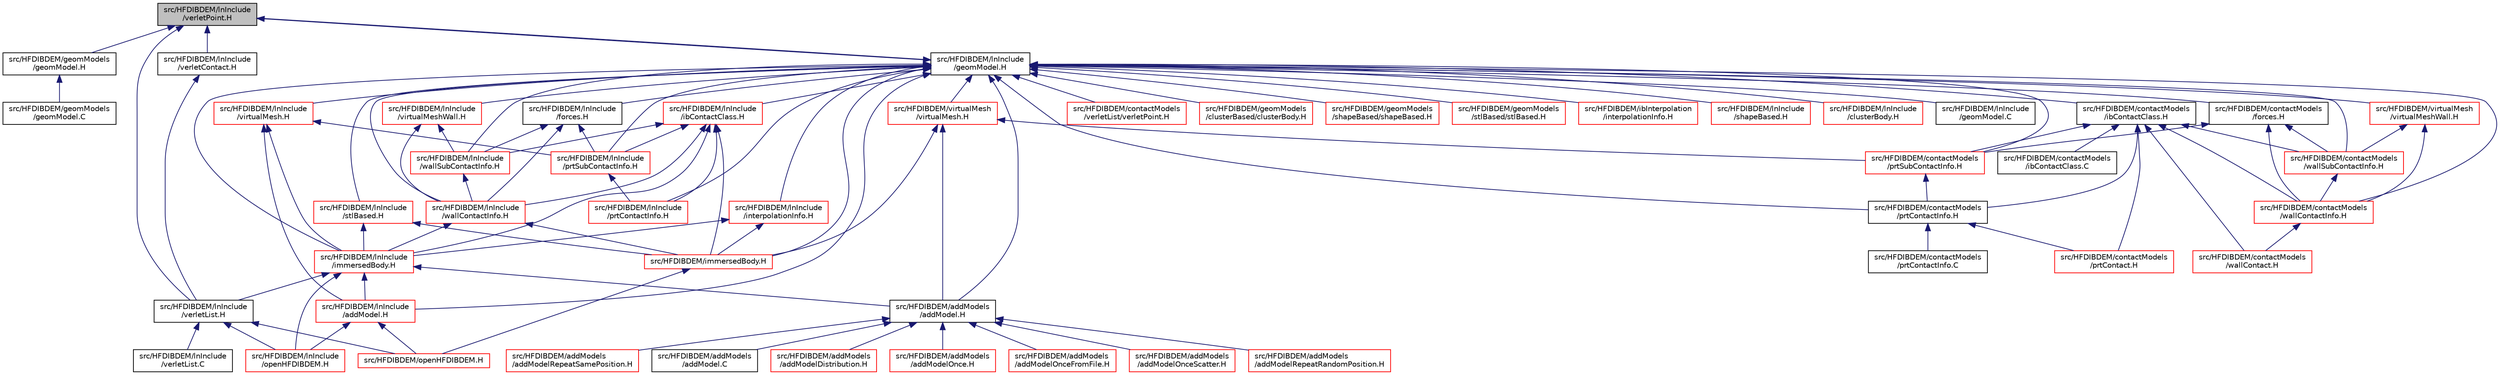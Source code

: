 digraph "src/HFDIBDEM/lnInclude/verletPoint.H"
{
 // LATEX_PDF_SIZE
  edge [fontname="Helvetica",fontsize="10",labelfontname="Helvetica",labelfontsize="10"];
  node [fontname="Helvetica",fontsize="10",shape=record];
  Node1 [label="src/HFDIBDEM/lnInclude\l/verletPoint.H",height=0.2,width=0.4,color="black", fillcolor="grey75", style="filled", fontcolor="black",tooltip=" "];
  Node1 -> Node2 [dir="back",color="midnightblue",fontsize="10",style="solid",fontname="Helvetica"];
  Node2 [label="src/HFDIBDEM/geomModels\l/geomModel.H",height=0.2,width=0.4,color="black", fillcolor="white", style="filled",URL="$geomModels_2geomModel_8H.html",tooltip=" "];
  Node2 -> Node3 [dir="back",color="midnightblue",fontsize="10",style="solid",fontname="Helvetica"];
  Node3 [label="src/HFDIBDEM/geomModels\l/geomModel.C",height=0.2,width=0.4,color="black", fillcolor="white", style="filled",URL="$geomModels_2geomModel_8C.html",tooltip=" "];
  Node1 -> Node4 [dir="back",color="midnightblue",fontsize="10",style="solid",fontname="Helvetica"];
  Node4 [label="src/HFDIBDEM/lnInclude\l/geomModel.H",height=0.2,width=0.4,color="black", fillcolor="white", style="filled",URL="$lnInclude_2geomModel_8H.html",tooltip=" "];
  Node4 -> Node5 [dir="back",color="midnightblue",fontsize="10",style="solid",fontname="Helvetica"];
  Node5 [label="src/HFDIBDEM/addModels\l/addModel.H",height=0.2,width=0.4,color="black", fillcolor="white", style="filled",URL="$addModels_2addModel_8H.html",tooltip=" "];
  Node5 -> Node6 [dir="back",color="midnightblue",fontsize="10",style="solid",fontname="Helvetica"];
  Node6 [label="src/HFDIBDEM/addModels\l/addModel.C",height=0.2,width=0.4,color="black", fillcolor="white", style="filled",URL="$addModels_2addModel_8C.html",tooltip=" "];
  Node5 -> Node7 [dir="back",color="midnightblue",fontsize="10",style="solid",fontname="Helvetica"];
  Node7 [label="src/HFDIBDEM/addModels\l/addModelDistribution.H",height=0.2,width=0.4,color="red", fillcolor="white", style="filled",URL="$addModels_2addModelDistribution_8H.html",tooltip=" "];
  Node5 -> Node9 [dir="back",color="midnightblue",fontsize="10",style="solid",fontname="Helvetica"];
  Node9 [label="src/HFDIBDEM/addModels\l/addModelOnce.H",height=0.2,width=0.4,color="red", fillcolor="white", style="filled",URL="$addModels_2addModelOnce_8H.html",tooltip=" "];
  Node5 -> Node11 [dir="back",color="midnightblue",fontsize="10",style="solid",fontname="Helvetica"];
  Node11 [label="src/HFDIBDEM/addModels\l/addModelOnceFromFile.H",height=0.2,width=0.4,color="red", fillcolor="white", style="filled",URL="$addModels_2addModelOnceFromFile_8H.html",tooltip=" "];
  Node5 -> Node13 [dir="back",color="midnightblue",fontsize="10",style="solid",fontname="Helvetica"];
  Node13 [label="src/HFDIBDEM/addModels\l/addModelOnceScatter.H",height=0.2,width=0.4,color="red", fillcolor="white", style="filled",URL="$addModels_2addModelOnceScatter_8H.html",tooltip=" "];
  Node5 -> Node15 [dir="back",color="midnightblue",fontsize="10",style="solid",fontname="Helvetica"];
  Node15 [label="src/HFDIBDEM/addModels\l/addModelRepeatRandomPosition.H",height=0.2,width=0.4,color="red", fillcolor="white", style="filled",URL="$addModels_2addModelRepeatRandomPosition_8H.html",tooltip=" "];
  Node5 -> Node17 [dir="back",color="midnightblue",fontsize="10",style="solid",fontname="Helvetica"];
  Node17 [label="src/HFDIBDEM/addModels\l/addModelRepeatSamePosition.H",height=0.2,width=0.4,color="red", fillcolor="white", style="filled",URL="$addModels_2addModelRepeatSamePosition_8H.html",tooltip=" "];
  Node4 -> Node19 [dir="back",color="midnightblue",fontsize="10",style="solid",fontname="Helvetica"];
  Node19 [label="src/HFDIBDEM/contactModels\l/ibContactClass.H",height=0.2,width=0.4,color="black", fillcolor="white", style="filled",URL="$contactModels_2ibContactClass_8H.html",tooltip=" "];
  Node19 -> Node20 [dir="back",color="midnightblue",fontsize="10",style="solid",fontname="Helvetica"];
  Node20 [label="src/HFDIBDEM/contactModels\l/prtContact.H",height=0.2,width=0.4,color="red", fillcolor="white", style="filled",URL="$contactModels_2prtContact_8H.html",tooltip=" "];
  Node19 -> Node23 [dir="back",color="midnightblue",fontsize="10",style="solid",fontname="Helvetica"];
  Node23 [label="src/HFDIBDEM/contactModels\l/prtContactInfo.H",height=0.2,width=0.4,color="black", fillcolor="white", style="filled",URL="$contactModels_2prtContactInfo_8H.html",tooltip=" "];
  Node23 -> Node20 [dir="back",color="midnightblue",fontsize="10",style="solid",fontname="Helvetica"];
  Node23 -> Node24 [dir="back",color="midnightblue",fontsize="10",style="solid",fontname="Helvetica"];
  Node24 [label="src/HFDIBDEM/contactModels\l/prtContactInfo.C",height=0.2,width=0.4,color="black", fillcolor="white", style="filled",URL="$contactModels_2prtContactInfo_8C.html",tooltip=" "];
  Node19 -> Node25 [dir="back",color="midnightblue",fontsize="10",style="solid",fontname="Helvetica"];
  Node25 [label="src/HFDIBDEM/contactModels\l/prtSubContactInfo.H",height=0.2,width=0.4,color="red", fillcolor="white", style="filled",URL="$contactModels_2prtSubContactInfo_8H.html",tooltip=" "];
  Node25 -> Node23 [dir="back",color="midnightblue",fontsize="10",style="solid",fontname="Helvetica"];
  Node19 -> Node27 [dir="back",color="midnightblue",fontsize="10",style="solid",fontname="Helvetica"];
  Node27 [label="src/HFDIBDEM/contactModels\l/wallContact.H",height=0.2,width=0.4,color="red", fillcolor="white", style="filled",URL="$contactModels_2wallContact_8H.html",tooltip=" "];
  Node19 -> Node29 [dir="back",color="midnightblue",fontsize="10",style="solid",fontname="Helvetica"];
  Node29 [label="src/HFDIBDEM/contactModels\l/wallContactInfo.H",height=0.2,width=0.4,color="red", fillcolor="white", style="filled",URL="$contactModels_2wallContactInfo_8H.html",tooltip=" "];
  Node29 -> Node27 [dir="back",color="midnightblue",fontsize="10",style="solid",fontname="Helvetica"];
  Node19 -> Node33 [dir="back",color="midnightblue",fontsize="10",style="solid",fontname="Helvetica"];
  Node33 [label="src/HFDIBDEM/contactModels\l/wallSubContactInfo.H",height=0.2,width=0.4,color="red", fillcolor="white", style="filled",URL="$contactModels_2wallSubContactInfo_8H.html",tooltip=" "];
  Node33 -> Node29 [dir="back",color="midnightblue",fontsize="10",style="solid",fontname="Helvetica"];
  Node19 -> Node35 [dir="back",color="midnightblue",fontsize="10",style="solid",fontname="Helvetica"];
  Node35 [label="src/HFDIBDEM/contactModels\l/ibContactClass.C",height=0.2,width=0.4,color="black", fillcolor="white", style="filled",URL="$contactModels_2ibContactClass_8C.html",tooltip=" "];
  Node4 -> Node23 [dir="back",color="midnightblue",fontsize="10",style="solid",fontname="Helvetica"];
  Node4 -> Node25 [dir="back",color="midnightblue",fontsize="10",style="solid",fontname="Helvetica"];
  Node4 -> Node36 [dir="back",color="midnightblue",fontsize="10",style="solid",fontname="Helvetica"];
  Node36 [label="src/HFDIBDEM/contactModels\l/forces.H",height=0.2,width=0.4,color="black", fillcolor="white", style="filled",URL="$contactModels_2forces_8H.html",tooltip=" "];
  Node36 -> Node25 [dir="back",color="midnightblue",fontsize="10",style="solid",fontname="Helvetica"];
  Node36 -> Node29 [dir="back",color="midnightblue",fontsize="10",style="solid",fontname="Helvetica"];
  Node36 -> Node33 [dir="back",color="midnightblue",fontsize="10",style="solid",fontname="Helvetica"];
  Node4 -> Node29 [dir="back",color="midnightblue",fontsize="10",style="solid",fontname="Helvetica"];
  Node4 -> Node33 [dir="back",color="midnightblue",fontsize="10",style="solid",fontname="Helvetica"];
  Node4 -> Node37 [dir="back",color="midnightblue",fontsize="10",style="solid",fontname="Helvetica"];
  Node37 [label="src/HFDIBDEM/contactModels\l/verletList/verletPoint.H",height=0.2,width=0.4,color="red", fillcolor="white", style="filled",URL="$contactModels_2verletList_2verletPoint_8H.html",tooltip=" "];
  Node4 -> Node41 [dir="back",color="midnightblue",fontsize="10",style="solid",fontname="Helvetica"];
  Node41 [label="src/HFDIBDEM/geomModels\l/clusterBased/clusterBody.H",height=0.2,width=0.4,color="red", fillcolor="white", style="filled",URL="$geomModels_2clusterBased_2clusterBody_8H.html",tooltip=" "];
  Node4 -> Node45 [dir="back",color="midnightblue",fontsize="10",style="solid",fontname="Helvetica"];
  Node45 [label="src/HFDIBDEM/geomModels\l/shapeBased/shapeBased.H",height=0.2,width=0.4,color="red", fillcolor="white", style="filled",URL="$geomModels_2shapeBased_2shapeBased_8H.html",tooltip=" "];
  Node4 -> Node49 [dir="back",color="midnightblue",fontsize="10",style="solid",fontname="Helvetica"];
  Node49 [label="src/HFDIBDEM/geomModels\l/stlBased/stlBased.H",height=0.2,width=0.4,color="red", fillcolor="white", style="filled",URL="$geomModels_2stlBased_2stlBased_8H.html",tooltip=" "];
  Node4 -> Node55 [dir="back",color="midnightblue",fontsize="10",style="solid",fontname="Helvetica"];
  Node55 [label="src/HFDIBDEM/ibInterpolation\l/interpolationInfo.H",height=0.2,width=0.4,color="red", fillcolor="white", style="filled",URL="$ibInterpolation_2interpolationInfo_8H.html",tooltip=" "];
  Node4 -> Node58 [dir="back",color="midnightblue",fontsize="10",style="solid",fontname="Helvetica"];
  Node58 [label="src/HFDIBDEM/immersedBody.H",height=0.2,width=0.4,color="red", fillcolor="white", style="filled",URL="$immersedBody_8H.html",tooltip=" "];
  Node58 -> Node60 [dir="back",color="midnightblue",fontsize="10",style="solid",fontname="Helvetica"];
  Node60 [label="src/HFDIBDEM/openHFDIBDEM.H",height=0.2,width=0.4,color="red", fillcolor="white", style="filled",URL="$openHFDIBDEM_8H.html",tooltip=" "];
  Node4 -> Node64 [dir="back",color="midnightblue",fontsize="10",style="solid",fontname="Helvetica"];
  Node64 [label="src/HFDIBDEM/lnInclude\l/addModel.H",height=0.2,width=0.4,color="red", fillcolor="white", style="filled",URL="$lnInclude_2addModel_8H.html",tooltip=" "];
  Node64 -> Node68 [dir="back",color="midnightblue",fontsize="10",style="solid",fontname="Helvetica"];
  Node68 [label="src/HFDIBDEM/lnInclude\l/openHFDIBDEM.H",height=0.2,width=0.4,color="red", fillcolor="white", style="filled",URL="$lnInclude_2openHFDIBDEM_8H.html",tooltip=" "];
  Node64 -> Node60 [dir="back",color="midnightblue",fontsize="10",style="solid",fontname="Helvetica"];
  Node4 -> Node1 [dir="back",color="midnightblue",fontsize="10",style="solid",fontname="Helvetica"];
  Node4 -> Node80 [dir="back",color="midnightblue",fontsize="10",style="solid",fontname="Helvetica"];
  Node80 [label="src/HFDIBDEM/lnInclude\l/stlBased.H",height=0.2,width=0.4,color="red", fillcolor="white", style="filled",URL="$lnInclude_2stlBased_8H.html",tooltip=" "];
  Node80 -> Node58 [dir="back",color="midnightblue",fontsize="10",style="solid",fontname="Helvetica"];
  Node80 -> Node82 [dir="back",color="midnightblue",fontsize="10",style="solid",fontname="Helvetica"];
  Node82 [label="src/HFDIBDEM/lnInclude\l/immersedBody.H",height=0.2,width=0.4,color="red", fillcolor="white", style="filled",URL="$lnInclude_2immersedBody_8H.html",tooltip=" "];
  Node82 -> Node5 [dir="back",color="midnightblue",fontsize="10",style="solid",fontname="Helvetica"];
  Node82 -> Node64 [dir="back",color="midnightblue",fontsize="10",style="solid",fontname="Helvetica"];
  Node82 -> Node68 [dir="back",color="midnightblue",fontsize="10",style="solid",fontname="Helvetica"];
  Node82 -> Node84 [dir="back",color="midnightblue",fontsize="10",style="solid",fontname="Helvetica"];
  Node84 [label="src/HFDIBDEM/lnInclude\l/verletList.H",height=0.2,width=0.4,color="black", fillcolor="white", style="filled",URL="$lnInclude_2verletList_8H.html",tooltip=" "];
  Node84 -> Node68 [dir="back",color="midnightblue",fontsize="10",style="solid",fontname="Helvetica"];
  Node84 -> Node85 [dir="back",color="midnightblue",fontsize="10",style="solid",fontname="Helvetica"];
  Node85 [label="src/HFDIBDEM/lnInclude\l/verletList.C",height=0.2,width=0.4,color="black", fillcolor="white", style="filled",URL="$lnInclude_2verletList_8C.html",tooltip=" "];
  Node84 -> Node60 [dir="back",color="midnightblue",fontsize="10",style="solid",fontname="Helvetica"];
  Node4 -> Node90 [dir="back",color="midnightblue",fontsize="10",style="solid",fontname="Helvetica"];
  Node90 [label="src/HFDIBDEM/lnInclude\l/shapeBased.H",height=0.2,width=0.4,color="red", fillcolor="white", style="filled",URL="$lnInclude_2shapeBased_8H.html",tooltip=" "];
  Node4 -> Node94 [dir="back",color="midnightblue",fontsize="10",style="solid",fontname="Helvetica"];
  Node94 [label="src/HFDIBDEM/lnInclude\l/clusterBody.H",height=0.2,width=0.4,color="red", fillcolor="white", style="filled",URL="$lnInclude_2clusterBody_8H.html",tooltip=" "];
  Node4 -> Node103 [dir="back",color="midnightblue",fontsize="10",style="solid",fontname="Helvetica"];
  Node103 [label="src/HFDIBDEM/lnInclude\l/ibContactClass.H",height=0.2,width=0.4,color="red", fillcolor="white", style="filled",URL="$lnInclude_2ibContactClass_8H.html",tooltip=" "];
  Node103 -> Node58 [dir="back",color="midnightblue",fontsize="10",style="solid",fontname="Helvetica"];
  Node103 -> Node104 [dir="back",color="midnightblue",fontsize="10",style="solid",fontname="Helvetica"];
  Node104 [label="src/HFDIBDEM/lnInclude\l/prtContactInfo.H",height=0.2,width=0.4,color="red", fillcolor="white", style="filled",URL="$lnInclude_2prtContactInfo_8H.html",tooltip=" "];
  Node103 -> Node106 [dir="back",color="midnightblue",fontsize="10",style="solid",fontname="Helvetica"];
  Node106 [label="src/HFDIBDEM/lnInclude\l/prtSubContactInfo.H",height=0.2,width=0.4,color="red", fillcolor="white", style="filled",URL="$lnInclude_2prtSubContactInfo_8H.html",tooltip=" "];
  Node106 -> Node104 [dir="back",color="midnightblue",fontsize="10",style="solid",fontname="Helvetica"];
  Node103 -> Node108 [dir="back",color="midnightblue",fontsize="10",style="solid",fontname="Helvetica"];
  Node108 [label="src/HFDIBDEM/lnInclude\l/wallContactInfo.H",height=0.2,width=0.4,color="red", fillcolor="white", style="filled",URL="$lnInclude_2wallContactInfo_8H.html",tooltip=" "];
  Node108 -> Node58 [dir="back",color="midnightblue",fontsize="10",style="solid",fontname="Helvetica"];
  Node108 -> Node82 [dir="back",color="midnightblue",fontsize="10",style="solid",fontname="Helvetica"];
  Node103 -> Node113 [dir="back",color="midnightblue",fontsize="10",style="solid",fontname="Helvetica"];
  Node113 [label="src/HFDIBDEM/lnInclude\l/wallSubContactInfo.H",height=0.2,width=0.4,color="red", fillcolor="white", style="filled",URL="$lnInclude_2wallSubContactInfo_8H.html",tooltip=" "];
  Node113 -> Node108 [dir="back",color="midnightblue",fontsize="10",style="solid",fontname="Helvetica"];
  Node103 -> Node82 [dir="back",color="midnightblue",fontsize="10",style="solid",fontname="Helvetica"];
  Node4 -> Node104 [dir="back",color="midnightblue",fontsize="10",style="solid",fontname="Helvetica"];
  Node4 -> Node106 [dir="back",color="midnightblue",fontsize="10",style="solid",fontname="Helvetica"];
  Node4 -> Node127 [dir="back",color="midnightblue",fontsize="10",style="solid",fontname="Helvetica"];
  Node127 [label="src/HFDIBDEM/lnInclude\l/virtualMesh.H",height=0.2,width=0.4,color="red", fillcolor="white", style="filled",URL="$lnInclude_2virtualMesh_8H.html",tooltip=" "];
  Node127 -> Node106 [dir="back",color="midnightblue",fontsize="10",style="solid",fontname="Helvetica"];
  Node127 -> Node82 [dir="back",color="midnightblue",fontsize="10",style="solid",fontname="Helvetica"];
  Node127 -> Node64 [dir="back",color="midnightblue",fontsize="10",style="solid",fontname="Helvetica"];
  Node4 -> Node129 [dir="back",color="midnightblue",fontsize="10",style="solid",fontname="Helvetica"];
  Node129 [label="src/HFDIBDEM/lnInclude\l/forces.H",height=0.2,width=0.4,color="black", fillcolor="white", style="filled",URL="$lnInclude_2forces_8H.html",tooltip=" "];
  Node129 -> Node106 [dir="back",color="midnightblue",fontsize="10",style="solid",fontname="Helvetica"];
  Node129 -> Node108 [dir="back",color="midnightblue",fontsize="10",style="solid",fontname="Helvetica"];
  Node129 -> Node113 [dir="back",color="midnightblue",fontsize="10",style="solid",fontname="Helvetica"];
  Node4 -> Node108 [dir="back",color="midnightblue",fontsize="10",style="solid",fontname="Helvetica"];
  Node4 -> Node117 [dir="back",color="midnightblue",fontsize="10",style="solid",fontname="Helvetica"];
  Node117 [label="src/HFDIBDEM/lnInclude\l/virtualMeshWall.H",height=0.2,width=0.4,color="red", fillcolor="white", style="filled",URL="$lnInclude_2virtualMeshWall_8H.html",tooltip=" "];
  Node117 -> Node108 [dir="back",color="midnightblue",fontsize="10",style="solid",fontname="Helvetica"];
  Node117 -> Node113 [dir="back",color="midnightblue",fontsize="10",style="solid",fontname="Helvetica"];
  Node4 -> Node113 [dir="back",color="midnightblue",fontsize="10",style="solid",fontname="Helvetica"];
  Node4 -> Node82 [dir="back",color="midnightblue",fontsize="10",style="solid",fontname="Helvetica"];
  Node4 -> Node130 [dir="back",color="midnightblue",fontsize="10",style="solid",fontname="Helvetica"];
  Node130 [label="src/HFDIBDEM/lnInclude\l/interpolationInfo.H",height=0.2,width=0.4,color="red", fillcolor="white", style="filled",URL="$lnInclude_2interpolationInfo_8H.html",tooltip=" "];
  Node130 -> Node58 [dir="back",color="midnightblue",fontsize="10",style="solid",fontname="Helvetica"];
  Node130 -> Node82 [dir="back",color="midnightblue",fontsize="10",style="solid",fontname="Helvetica"];
  Node4 -> Node149 [dir="back",color="midnightblue",fontsize="10",style="solid",fontname="Helvetica"];
  Node149 [label="src/HFDIBDEM/lnInclude\l/geomModel.C",height=0.2,width=0.4,color="black", fillcolor="white", style="filled",URL="$lnInclude_2geomModel_8C.html",tooltip=" "];
  Node4 -> Node150 [dir="back",color="midnightblue",fontsize="10",style="solid",fontname="Helvetica"];
  Node150 [label="src/HFDIBDEM/virtualMesh\l/virtualMesh.H",height=0.2,width=0.4,color="red", fillcolor="white", style="filled",URL="$virtualMesh_2virtualMesh_8H.html",tooltip=" "];
  Node150 -> Node5 [dir="back",color="midnightblue",fontsize="10",style="solid",fontname="Helvetica"];
  Node150 -> Node25 [dir="back",color="midnightblue",fontsize="10",style="solid",fontname="Helvetica"];
  Node150 -> Node58 [dir="back",color="midnightblue",fontsize="10",style="solid",fontname="Helvetica"];
  Node4 -> Node123 [dir="back",color="midnightblue",fontsize="10",style="solid",fontname="Helvetica"];
  Node123 [label="src/HFDIBDEM/virtualMesh\l/virtualMeshWall.H",height=0.2,width=0.4,color="red", fillcolor="white", style="filled",URL="$virtualMesh_2virtualMeshWall_8H.html",tooltip=" "];
  Node123 -> Node29 [dir="back",color="midnightblue",fontsize="10",style="solid",fontname="Helvetica"];
  Node123 -> Node33 [dir="back",color="midnightblue",fontsize="10",style="solid",fontname="Helvetica"];
  Node1 -> Node84 [dir="back",color="midnightblue",fontsize="10",style="solid",fontname="Helvetica"];
  Node1 -> Node152 [dir="back",color="midnightblue",fontsize="10",style="solid",fontname="Helvetica"];
  Node152 [label="src/HFDIBDEM/lnInclude\l/verletContact.H",height=0.2,width=0.4,color="black", fillcolor="white", style="filled",URL="$lnInclude_2verletContact_8H.html",tooltip=" "];
  Node152 -> Node84 [dir="back",color="midnightblue",fontsize="10",style="solid",fontname="Helvetica"];
}
